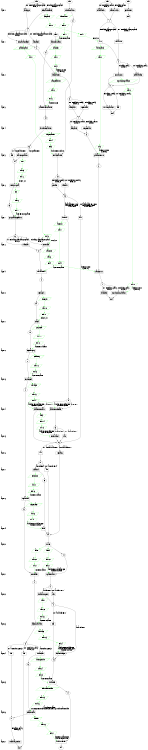 digraph state_graph {
	rankdir=TB;
	size="8,5;"
	
	/* Layers */
	layer_0 [shape=plaintext, label="layer 0"];
	layer_0_b [style=invis, shape=point];
	layer_0_a [style=invis, shape=point];
	layer_0_b -> layer_0 [style=invis];
	layer_0 -> layer_0_a [style=invis];
	layer_1 [shape=plaintext, label="layer 1"];
	layer_1_b [style=invis, shape=point];
	layer_1_a [style=invis, shape=point];
	layer_1_b -> layer_1 [style=invis];
	layer_1 -> layer_1_a [style=invis];
	layer_0_a -> layer_1_b [style=invis];
	layer_2 [shape=plaintext, label="layer 2"];
	layer_2_b [style=invis, shape=point];
	layer_2_a [style=invis, shape=point];
	layer_2_b -> layer_2 [style=invis];
	layer_2 -> layer_2_a [style=invis];
	layer_1_a -> layer_2_b [style=invis];
	layer_3 [shape=plaintext, label="layer 3"];
	layer_3_b [style=invis, shape=point];
	layer_3_a [style=invis, shape=point];
	layer_3_b -> layer_3 [style=invis];
	layer_3 -> layer_3_a [style=invis];
	layer_2_a -> layer_3_b [style=invis];
	layer_4 [shape=plaintext, label="layer 4"];
	layer_4_b [style=invis, shape=point];
	layer_4_a [style=invis, shape=point];
	layer_4_b -> layer_4 [style=invis];
	layer_4 -> layer_4_a [style=invis];
	layer_3_a -> layer_4_b [style=invis];
	layer_5 [shape=plaintext, label="layer 5"];
	layer_5_b [style=invis, shape=point];
	layer_5_a [style=invis, shape=point];
	layer_5_b -> layer_5 [style=invis];
	layer_5 -> layer_5_a [style=invis];
	layer_4_a -> layer_5_b [style=invis];
	layer_6 [shape=plaintext, label="layer 6"];
	layer_6_b [style=invis, shape=point];
	layer_6_a [style=invis, shape=point];
	layer_6_b -> layer_6 [style=invis];
	layer_6 -> layer_6_a [style=invis];
	layer_5_a -> layer_6_b [style=invis];
	layer_7 [shape=plaintext, label="layer 7"];
	layer_7_b [style=invis, shape=point];
	layer_7_a [style=invis, shape=point];
	layer_7_b -> layer_7 [style=invis];
	layer_7 -> layer_7_a [style=invis];
	layer_6_a -> layer_7_b [style=invis];
	layer_8 [shape=plaintext, label="layer 8"];
	layer_8_b [style=invis, shape=point];
	layer_8_a [style=invis, shape=point];
	layer_8_b -> layer_8 [style=invis];
	layer_8 -> layer_8_a [style=invis];
	layer_7_a -> layer_8_b [style=invis];
	layer_9 [shape=plaintext, label="layer 9"];
	layer_9_b [style=invis, shape=point];
	layer_9_a [style=invis, shape=point];
	layer_9_b -> layer_9 [style=invis];
	layer_9 -> layer_9_a [style=invis];
	layer_8_a -> layer_9_b [style=invis];
	layer_10 [shape=plaintext, label="layer 10"];
	layer_10_b [style=invis, shape=point];
	layer_10_a [style=invis, shape=point];
	layer_10_b -> layer_10 [style=invis];
	layer_10 -> layer_10_a [style=invis];
	layer_9_a -> layer_10_b [style=invis];
	layer_11 [shape=plaintext, label="layer 11"];
	layer_11_b [style=invis, shape=point];
	layer_11_a [style=invis, shape=point];
	layer_11_b -> layer_11 [style=invis];
	layer_11 -> layer_11_a [style=invis];
	layer_10_a -> layer_11_b [style=invis];
	layer_12 [shape=plaintext, label="layer 12"];
	layer_12_b [style=invis, shape=point];
	layer_12_a [style=invis, shape=point];
	layer_12_b -> layer_12 [style=invis];
	layer_12 -> layer_12_a [style=invis];
	layer_11_a -> layer_12_b [style=invis];
	layer_13 [shape=plaintext, label="layer 13"];
	layer_13_b [style=invis, shape=point];
	layer_13_a [style=invis, shape=point];
	layer_13_b -> layer_13 [style=invis];
	layer_13 -> layer_13_a [style=invis];
	layer_12_a -> layer_13_b [style=invis];
	layer_14 [shape=plaintext, label="layer 14"];
	layer_14_b [style=invis, shape=point];
	layer_14_a [style=invis, shape=point];
	layer_14_b -> layer_14 [style=invis];
	layer_14 -> layer_14_a [style=invis];
	layer_13_a -> layer_14_b [style=invis];
	layer_15 [shape=plaintext, label="layer 15"];
	layer_15_b [style=invis, shape=point];
	layer_15_a [style=invis, shape=point];
	layer_15_b -> layer_15 [style=invis];
	layer_15 -> layer_15_a [style=invis];
	layer_14_a -> layer_15_b [style=invis];
	layer_16 [shape=plaintext, label="layer 16"];
	layer_16_b [style=invis, shape=point];
	layer_16_a [style=invis, shape=point];
	layer_16_b -> layer_16 [style=invis];
	layer_16 -> layer_16_a [style=invis];
	layer_15_a -> layer_16_b [style=invis];
	layer_17 [shape=plaintext, label="layer 17"];
	layer_17_b [style=invis, shape=point];
	layer_17_a [style=invis, shape=point];
	layer_17_b -> layer_17 [style=invis];
	layer_17 -> layer_17_a [style=invis];
	layer_16_a -> layer_17_b [style=invis];
	layer_18 [shape=plaintext, label="layer 18"];
	layer_18_b [style=invis, shape=point];
	layer_18_a [style=invis, shape=point];
	layer_18_b -> layer_18 [style=invis];
	layer_18 -> layer_18_a [style=invis];
	layer_17_a -> layer_18_b [style=invis];
	layer_19 [shape=plaintext, label="layer 19"];
	layer_19_b [style=invis, shape=point];
	layer_19_a [style=invis, shape=point];
	layer_19_b -> layer_19 [style=invis];
	layer_19 -> layer_19_a [style=invis];
	layer_18_a -> layer_19_b [style=invis];
	layer_20 [shape=plaintext, label="layer 20"];
	layer_20_b [style=invis, shape=point];
	layer_20_a [style=invis, shape=point];
	layer_20_b -> layer_20 [style=invis];
	layer_20 -> layer_20_a [style=invis];
	layer_19_a -> layer_20_b [style=invis];
	layer_21 [shape=plaintext, label="layer 21"];
	layer_21_b [style=invis, shape=point];
	layer_21_a [style=invis, shape=point];
	layer_21_b -> layer_21 [style=invis];
	layer_21 -> layer_21_a [style=invis];
	layer_20_a -> layer_21_b [style=invis];
	layer_22 [shape=plaintext, label="layer 22"];
	layer_22_b [style=invis, shape=point];
	layer_22_a [style=invis, shape=point];
	layer_22_b -> layer_22 [style=invis];
	layer_22 -> layer_22_a [style=invis];
	layer_21_a -> layer_22_b [style=invis];
	layer_23 [shape=plaintext, label="layer 23"];
	layer_23_b [style=invis, shape=point];
	layer_23_a [style=invis, shape=point];
	layer_23_b -> layer_23 [style=invis];
	layer_23 -> layer_23_a [style=invis];
	layer_22_a -> layer_23_b [style=invis];
	layer_24 [shape=plaintext, label="layer 24"];
	layer_24_b [style=invis, shape=point];
	layer_24_a [style=invis, shape=point];
	layer_24_b -> layer_24 [style=invis];
	layer_24 -> layer_24_a [style=invis];
	layer_23_a -> layer_24_b [style=invis];
	layer_25 [shape=plaintext, label="layer 25"];
	layer_25_b [style=invis, shape=point];
	layer_25_a [style=invis, shape=point];
	layer_25_b -> layer_25 [style=invis];
	layer_25 -> layer_25_a [style=invis];
	layer_24_a -> layer_25_b [style=invis];
	layer_26 [shape=plaintext, label="layer 26"];
	layer_26_b [style=invis, shape=point];
	layer_26_a [style=invis, shape=point];
	layer_26_b -> layer_26 [style=invis];
	layer_26 -> layer_26_a [style=invis];
	layer_25_a -> layer_26_b [style=invis];
	layer_27 [shape=plaintext, label="layer 27"];
	layer_27_b [style=invis, shape=point];
	layer_27_a [style=invis, shape=point];
	layer_27_b -> layer_27 [style=invis];
	layer_27 -> layer_27_a [style=invis];
	layer_26_a -> layer_27_b [style=invis];
	
	/* States */
	indv_end [label = "end"]
	indv_14 [label = "14"]
	indv_13 [label = "13"]
	indv_12 [label = "12"]
	indv_11 [label = "11"]
	indv_10 [label = "10"]
	indv_08 [label = "08"]
	indv_07 [label = "07"]
	indv_09 [label = "09"]
	indv_05 [label = "05"]
	indv_06 [label = "06"]
	indv_04 [label = "04"]
	indv_03 [label = "03"]
	indv_02 [label = "02"]
	indv_01 [label = "01"]
	indv_start [label = "start"]
	clan_end [label = "end"]
	clan_17 [label = "17"]
	clan_16 [label = "16"]
	clan_15 [label = "15"]
	clan_14 [label = "14"]
	clan_13 [label = "13"]
	clan_12 [label = "12"]
	clan_11 [label = "11"]
	clan_10 [label = "10"]
	clan_09 [label = "09"]
	clan_08 [label = "08"]
	clan_07 [label = "07"]
	clan_06 [label = "06"]
	clan_05 [label = "05"]
	clan_04 [label = "04"]
	clan_03 [label = "03"]
	clan_02 [label = "02"]
	clan_01 [label = "01"]
	clan_start [label = "start"]
	patch_end [label = "end"]
	patch_7 [label = "7"]
	patch_6 [label = "6"]
	patch_5 [label = "5"]
	patch_4 [label = "4"]
	patch_3 [label = "3"]
	patch_2 [label = "2"]
	patch_1 [label = "1"]
	patch_start [label = "start"]
	manada_guanacos_end [label = "end"]
	manada_guanacos_3 [label = "3"]
	manada_guanacos_2 [label = "2"]
	manada_guanacos_1 [label = "1"]
	manada_guanacos_start [label = "start"]
	hunting_end [label = "end"]
	hunting_start [label = "start"]
	
	/* Functions */
	indv_indvInformation_start_01 [label = "indvInformation", shape = rect]
	indv_extractcalories_01_02 [label = "extractcalories", shape = rect]
	indv_getolder_02_03 [label = "getolder", shape = rect]
	indv_idle_indv_02_03 [label = "idle_indv", shape = rect]
	indv_freeIndv_03_04 [label = "freeIndv", shape = rect]
	indv_idle_03_06 [label = "idle", shape = rect]
	indv_casamiento_female_04_05 [label = "casamiento_female", shape = rect]
	indv_casamiento_male_04_06 [label = "casamiento_male", shape = rect]
	indv_info_husband_05_06 [label = "info_husband", shape = rect]
	indv_idle_05_06 [label = "idle", shape = rect]
	indv_pregnancy_06_09 [label = "pregnancy", shape = rect]
	indv_idle_06_07 [label = "idle", shape = rect]
	indv_child_inf_07_08 [label = "child_inf", shape = rect]
	indv_idle_07_09 [label = "idle", shape = rect]
	indv_birth_08_09 [label = "birth", shape = rect]
	indv_survive_09_10 [label = "survive", shape = rect]
	indv_update_status_10_11 [label = "update_status", shape = rect]
	indv_husband_request_11_12 [label = "husband_request", shape = rect]
	indv_idle_11_12 [label = "idle", shape = rect]
	indv_local_marriage_12_13 [label = "local_marriage", shape = rect]
	indv_idle_12_13 [label = "idle", shape = rect]
	indv_dividir_info_13_14 [label = "dividir_info", shape = rect]
	indv_dividir_transfer_14_end [label = "dividir_transfer", shape = rect]
	clan_clan_Information_start_01 [label = "clan_Information", shape = rect]
	clan_clan_extract_calories_01_02 [label = "clan_extract_calories", shape = rect]
	clan_distribute_calories_02_03 [label = "distribute_calories", shape = rect]
	clan_start_cooperation_03_04 [label = "start_cooperation", shape = rect]
	clan_idle_03_04 [label = "idle", shape = rect]
	clan_send_proposal_04_05 [label = "send_proposal", shape = rect]
	clan_proposal_acceptation_05_06 [label = "proposal_acceptation", shape = rect]
	clan_move_clan_06_07 [label = "move_clan", shape = rect]
	clan_idle_clan_06_07 [label = "idle_clan", shape = rect]
	clan_marriable_indv_07_08 [label = "marriable_indv", shape = rect]
	clan_send_girls_08_09 [label = "send_girls", shape = rect]
	clan_match_09_10 [label = "match", shape = rect]
	clan_aceptar_prop_10_11 [label = "aceptar_prop", shape = rect]
	clan_recive_conf_11_12 [label = "recive_conf", shape = rect]
	clan_repartir_id_12_13 [label = "repartir_id", shape = rect]
	clan_new_leader_13_14 [label = "new_leader", shape = rect]
	clan_again_marriable_14_15 [label = "again_marriable", shape = rect]
	clan_dividir_clan_15_16 [label = "dividir_clan", shape = rect]
	clan_idle_15_17 [label = "idle", shape = rect]
	clan_creacion_clan_16_17 [label = "creacion_clan", shape = rect]
	clan_vocabulary_review_17_end [label = "vocabulary_review", shape = rect]
	clan_idle_15_end [label = "idle", shape = rect]
	patch_patchtype_start_1 [label = "patchtype", shape = rect]
	patch_infoClansInPatch_start_1 [label = "infoClansInPatch", shape = rect]
	patch_idle_patch_1_2 [label = "idle_patch", shape = rect]
	patch_infoGuanacosPatch_1_2 [label = "infoGuanacosPatch", shape = rect]
	patch_patchcalories_2_3 [label = "patchcalories", shape = rect]
	patch_regenerate_3_4 [label = "regenerate", shape = rect]
	patch_idle_patch_3_4 [label = "idle_patch", shape = rect]
	patch_snregenerate_4_5 [label = "snregenerate", shape = rect]
	patch_idle_patch_4_5 [label = "idle_patch", shape = rect]
	patch_guanacos_move_5_6 [label = "guanacos_move", shape = rect]
	patch_clans_move_6_7 [label = "clans_move", shape = rect]
	patch_reproduccion_guanacos_7_end [label = "reproduccion_guanacos", shape = rect]
	patch_idle_patch_7_end [label = "idle_patch", shape = rect]
	manada_guanacos_manadaInfo_start_1 [label = "manadaInfo", shape = rect]
	manada_guanacos_seasonSwitch_start_1 [label = "seasonSwitch", shape = rect]
	manada_guanacos_manada_idle_1_2 [label = "manada_idle", shape = rect]
	manada_guanacos_move_1_2 [label = "move", shape = rect]
	manada_guanacos_reproduccion_2_3 [label = "reproduccion", shape = rect]
	manada_guanacos_manada_idle2_2_3 [label = "manada_idle2", shape = rect]
	manada_guanacos_surviveGuanacos_3_end [label = "surviveGuanacos", shape = rect]
	manada_guanacos_idle_3_end [label = "idle", shape = rect]
	hunting_get_hunters_start_end [label = "get_hunters", shape = rect]
	
	/* Message types */
	information_message [ label = "information" color="#00ff00" shape = parallelogram];
	information_message -> information_message_start_0 [ color="#00ff00" ];
	information_message_start_0 [ label = "start 0" color="#00ff00" shape = parallelogram];
	information_message_start_0 -> information_message_end_0 [ color="#00ff00" ];
	information_message_end_0 [ label = "end 1" color="#00ff00" shape = parallelogram];
	information_message_end_0 -> clan_clan_Information_start_01 [ color="#00ff00" label = "a.cID EQ m.clanID" ];
	indgetcalories_message [ label = "indgetcalories" color="#00ff00" shape = parallelogram];
	indgetcalories_message -> indgetcalories_message_start_0 [ color="#00ff00" ];
	indgetcalories_message_start_0 [ label = "start 4" color="#00ff00" shape = parallelogram];
	indgetcalories_message_start_0 -> indgetcalories_message_end_0 [ color="#00ff00" ];
	indgetcalories_message_end_0 [ label = "end 5" color="#00ff00" shape = parallelogram];
	indgetcalories_message_end_0 -> indv_extractcalories_01_02 [ color="#00ff00" label = "a.indvID EQ m.indvID" ];
	leader_message [ label = "leader" color="#00ff00" shape = parallelogram];
	leader_message -> leader_message_start_0 [ color="#00ff00" ];
	leader_message_start_0 [ label = "start 20" color="#00ff00" shape = parallelogram];
	leader_message_start_0 -> leader_message_end_0 [ color="#00ff00" ];
	leader_message_end_0 [ label = "end 21" color="#00ff00" shape = parallelogram];
	leader_message_end_0 -> clan_new_leader_13_14 [ color="#00ff00" label = "a.cID EQ m.clanID" ];
	ancestor_message [ label = "ancestor" color="#00ff00" shape = parallelogram];
	ancestor_message -> ancestor_message_start_0 [ color="#00ff00" ];
	ancestor_message_start_0 [ label = "start 7" color="#00ff00" shape = parallelogram];
	ancestor_message_start_0 -> ancestor_message_end_0 [ color="#00ff00" ];
	ancestor_message_end_0 [ label = "end 9" color="#00ff00" shape = parallelogram];
	ancestor_message_end_0 -> clan_marriable_indv_07_08 [ color="#00ff00" label = "a.cID EQ m.clanID" ];
	peticionID_message [ label = "peticionID" color="#00ff00" shape = parallelogram];
	peticionID_message -> peticionID_message_start_0 [ color="#00ff00" ];
	peticionID_message_start_0 [ label = "start 17" color="#00ff00" shape = parallelogram];
	peticionID_message_start_0 -> peticionID_message_end_0 [ color="#00ff00" ];
	peticionID_message_end_0 [ label = "end 18" color="#00ff00" shape = parallelogram];
	peticionID_message_end_0 -> clan_repartir_id_12_13 [ color="#00ff00" label = "a.cID EQ m.clanID" ];
	family_message [ label = "family" color="#00ff00" shape = parallelogram];
	family_message -> family_message_start_0 [ color="#00ff00" ];
	family_message_start_0 [ label = "start 14" color="#00ff00" shape = parallelogram];
	family_message_start_0 -> family_message_end_0 [ color="#00ff00" ];
	family_message_end_0 [ label = "end 15" color="#00ff00" shape = parallelogram];
	family_message_end_0 -> indv_info_husband_05_06 [ color="#00ff00" label = "a.indvID EQ m.wife AND\na.cID EQ m.clanID" ];
	death_message [ label = "death" color="#00ff00" shape = parallelogram];
	death_message -> death_message_start_0 [ color="#00ff00" ];
	death_message_start_0 [ label = "start 20" color="#00ff00" shape = parallelogram];
	death_message_start_0 -> death_message_end_0 [ color="#00ff00" ];
	death_message_end_0 [ label = "end 21" color="#00ff00" shape = parallelogram];
	death_message_end_0 -> indv_update_status_10_11 [ color="#00ff00" label = "a.indvID EQ m.parejaID AND\na.cID EQ m.clanID" ];
	widow_message [ label = "widow" color="#00ff00" shape = parallelogram];
	widow_message -> widow_message_start_0 [ color="#00ff00" ];
	widow_message_start_0 [ label = "start 22" color="#00ff00" shape = parallelogram];
	widow_message_start_0 -> widow_message_end_0 [ color="#00ff00" ];
	widow_message_end_0 [ label = "end 23" color="#00ff00" shape = parallelogram];
	widow_message_end_0 -> clan_again_marriable_14_15 [ color="#00ff00" label = "a.cID EQ m.clanID" ];
	informationDivide_message [ label = "informationDivide" color="#00ff00" shape = parallelogram];
	informationDivide_message -> informationDivide_message_start_0 [ color="#00ff00" ];
	informationDivide_message_start_0 [ label = "start 25" color="#00ff00" shape = parallelogram];
	informationDivide_message_start_0 -> informationDivide_message_end_0 [ color="#00ff00" ];
	informationDivide_message_end_0 [ label = "end 26" color="#00ff00" shape = parallelogram];
	informationDivide_message_end_0 -> clan_creacion_clan_16_17 [ color="#00ff00" label = "a.cID EQ m.clanID\nsort: FLAME_sort_clan_creacion_clan_16_17_informationDivide" ];
	clan_info_message [ label = "clan_info" color="#00ff00" shape = parallelogram];
	clan_info_message -> clan_info_message_start_0 [ color="#00ff00" ];
	clan_info_message_start_0 [ label = "start 1" color="#00ff00" shape = parallelogram];
	clan_info_message_start_0 -> clan_info_message_end_0 [ color="#00ff00" ];
	clan_info_message_end_0 [ label = "end 2" color="#00ff00" shape = parallelogram];
	clan_info_message_end_0 -> patch_patchcalories_2_3 [ color="#00ff00" label = "a.x EQ m.px AND\na.y EQ m.py" ];
	clangetcalories_message [ label = "clangetcalories" color="#00ff00" shape = parallelogram];
	clangetcalories_message -> clangetcalories_message_start_0 [ color="#00ff00" ];
	clangetcalories_message_start_0 [ label = "start 2" color="#00ff00" shape = parallelogram];
	clangetcalories_message_start_0 -> clangetcalories_message_end_0 [ color="#00ff00" ];
	clangetcalories_message_end_0 [ label = "end 3" color="#00ff00" shape = parallelogram];
	clangetcalories_message_end_0 -> clan_clan_extract_calories_01_02 [ color="#00ff00" label = "a.cID EQ m.cID" ];
	freeGirls_message [ label = "freeGirls" color="#00ff00" shape = parallelogram];
	freeGirls_message -> freeGirls_message_start_0 [ color="#00ff00" ];
	freeGirls_message_start_0 [ label = "start 10" color="#00ff00" shape = parallelogram];
	freeGirls_message_start_0 -> freeGirls_message_end_0 [ color="#00ff00" ];
	freeGirls_message_end_0 [ label = "end 11" color="#00ff00" shape = parallelogram];
	freeGirls_message_end_0 -> clan_match_09_10 [ color="#00ff00" label = "Box2d: 2.0" ];
	propuesta_message [ label = "propuesta" color="#00ff00" shape = parallelogram];
	propuesta_message -> propuesta_message_start_0 [ color="#00ff00" ];
	propuesta_message_start_0 [ label = "start 11" color="#00ff00" shape = parallelogram];
	propuesta_message_start_0 -> propuesta_message_end_0 [ color="#00ff00" ];
	propuesta_message_end_0 [ label = "end 12" color="#00ff00" shape = parallelogram];
	propuesta_message_end_0 -> clan_aceptar_prop_10_11 [ color="#00ff00" label = "a.cID EQ m.dclanID" ];
	confirProp_message [ label = "confirProp" color="#00ff00" shape = parallelogram];
	confirProp_message -> confirProp_message_start_0 [ color="#00ff00" ];
	confirProp_message_start_0 [ label = "start 12" color="#00ff00" shape = parallelogram];
	confirProp_message_start_0 -> confirProp_message_end_0 [ color="#00ff00" ];
	confirProp_message_end_0 [ label = "end 13" color="#00ff00" shape = parallelogram];
	confirProp_message_end_0 -> clan_recive_conf_11_12 [ color="#00ff00" label = "a.cID EQ m.clanID" ];
	marriage_message [ label = "marriage" color="#00ff00" shape = parallelogram];
	marriage_message -> marriage_message_start_0 [ color="#00ff00" ];
	marriage_message_start_0 [ label = "start 13" color="#00ff00" shape = parallelogram];
	marriage_message_start_0 -> marriage_message_end_0 [ color="#00ff00" ];
	marriage_message_end_0 [ label = "end 14" color="#00ff00" shape = parallelogram];
	marriage_message_end_0 -> indv_casamiento_female_04_05 [ color="#00ff00" label = "a.indvID EQ m.girlID AND\na.cID EQ m.oclanID" ];
	marriage_message_end_0 -> indv_casamiento_male_04_06 [ color="#00ff00" label = "a.indvID EQ m.manID AND\na.cID EQ m.clanID" ];
	respuestaID_message [ label = "respuestaID" color="#00ff00" shape = parallelogram];
	respuestaID_message -> respuestaID_message_start_0 [ color="#00ff00" ];
	respuestaID_message_start_0 [ label = "start 18" color="#00ff00" shape = parallelogram];
	respuestaID_message_start_0 -> respuestaID_message_end_0 [ color="#00ff00" ];
	respuestaID_message_end_0 [ label = "end 19" color="#00ff00" shape = parallelogram];
	respuestaID_message_end_0 -> indv_birth_08_09 [ color="#00ff00" label = "a.indvID EQ m.indvID AND\na.cID EQ m.clanID" ];
	lmarriage_message [ label = "lmarriage" color="#00ff00" shape = parallelogram];
	lmarriage_message -> lmarriage_message_start_0 [ color="#00ff00" ];
	lmarriage_message_start_0 [ label = "start 23" color="#00ff00" shape = parallelogram];
	lmarriage_message_start_0 -> lmarriage_message_end_0 [ color="#00ff00" ];
	lmarriage_message_end_0 [ label = "end 24" color="#00ff00" shape = parallelogram];
	lmarriage_message_end_0 -> indv_local_marriage_12_13 [ color="#00ff00" label = "a.indvID EQ m.girlID OR\na.indvID EQ m.manID AND\na.cID EQ m.clanID" ];
	warningDivide_message [ label = "warningDivide" color="#00ff00" shape = parallelogram];
	warningDivide_message -> warningDivide_message_start_0 [ color="#00ff00" ];
	warningDivide_message_start_0 [ label = "start 24" color="#00ff00" shape = parallelogram];
	warningDivide_message_start_0 -> warningDivide_message_end_0 [ color="#00ff00" ];
	warningDivide_message_end_0 [ label = "end 25" color="#00ff00" shape = parallelogram];
	warningDivide_message_end_0 -> indv_dividir_info_13_14 [ color="#00ff00" label = "a.cID EQ m.clanID" ];
	transfer_message [ label = "transfer" color="#00ff00" shape = parallelogram];
	transfer_message -> transfer_message_start_0 [ color="#00ff00" ];
	transfer_message_start_0 [ label = "start 26" color="#00ff00" shape = parallelogram];
	transfer_message_start_0 -> transfer_message_end_0 [ color="#00ff00" ];
	transfer_message_end_0 [ label = "end 27" color="#00ff00" shape = parallelogram];
	transfer_message_end_0 -> indv_dividir_transfer_14_end [ color="#00ff00" label = "a.cID EQ m.clanID AND\na.indvID EQ m.indvID" ];
	clanmove_message [ label = "clanmove" color="#00ff00" shape = parallelogram];
	clanmove_message -> clanmove_message_start_0 [ color="#00ff00" ];
	clanmove_message_start_0 [ label = "start 8" color="#00ff00" shape = parallelogram];
	clanmove_message_start_0 -> clanmove_message_end_0 [ color="#00ff00" ];
	clanmove_message_end_0 [ label = "end 9" color="#00ff00" shape = parallelogram];
	clanmove_message_end_0 -> patch_clans_move_6_7 [ color="#00ff00" label = "a.x EQ m.x AND\na.y EQ m.y" ];
	xxx_message [ label = "xxx" color="#00ff00" shape = parallelogram];
	xxx_message -> xxx_message_start_0 [ color="#00ff00" ];
	xxx_message_start_0 [ label = "start 5" color="#00ff00" shape = parallelogram];
	xxx_message_start_0 -> xxx_message_end_0 [ color="#00ff00" ];
	xxx_message_end_0 [ label = "end 6" color="#00ff00" shape = parallelogram];
	xxx_message_end_0 -> clan_send_proposal_04_05 [ color="#00ff00" label = "Box2d: 2.0" ];
	yyy_message [ label = "yyy" color="#00ff00" shape = parallelogram];
	yyy_message -> yyy_message_start_0 [ color="#00ff00" ];
	yyy_message_start_0 [ label = "start 6" color="#00ff00" shape = parallelogram];
	yyy_message_start_0 -> yyy_message_end_0 [ color="#00ff00" ];
	yyy_message_end_0 [ label = "end 7" color="#00ff00" shape = parallelogram];
	yyy_message_end_0 -> clan_proposal_acceptation_05_06 [ color="#00ff00" label = "a.cID EQ m.coopClanID" ];
	clanspatch_message [ label = "clanspatch" color="#00ff00" shape = parallelogram];
	clanspatch_message -> clanspatch_message_start_0 [ color="#00ff00" ];
	clanspatch_message_start_0 [ label = "start 0" color="#00ff00" shape = parallelogram];
	clanspatch_message_start_0 -> clanspatch_message_end_0 [ color="#00ff00" ];
	clanspatch_message_end_0 [ label = "end 1" color="#00ff00" shape = parallelogram];
	clanspatch_message_end_0 -> manada_guanacos_move_1_2 [ color="#00ff00" label = "Box2d: 2.0" ];
	guanacospatch_message [ label = "guanacospatch" color="#00ff00" shape = parallelogram];
	guanacospatch_message -> guanacospatch_message_start_0 [ color="#00ff00" ];
	guanacospatch_message_start_0 [ label = "start 1" color="#00ff00" shape = parallelogram];
	guanacospatch_message_start_0 -> guanacospatch_message_end_0 [ color="#00ff00" ];
	guanacospatch_message_end_0 [ label = "end 8" color="#00ff00" shape = parallelogram];
	guanacospatch_message_end_0 -> clan_move_clan_06_07 [ color="#00ff00" label = "Box2d: 2.0" ];
	adultospatch_message [ label = "adultospatch" color="#00ff00" shape = parallelogram];
	adultospatch_message -> adultospatch_message_start_0 [ color="#00ff00" ];
	adultospatch_message_start_0 [ label = "start 1" color="#00ff00" shape = parallelogram];
	adultospatch_message_start_0 -> adultospatch_message_end_0 [ color="#00ff00" ];
	adultospatch_message_end_0 [ label = "end 5" color="#00ff00" shape = parallelogram];
	adultospatch_message_end_0 -> patch_guanacos_move_5_6 [ color="#00ff00" label = "a.x EQ m.x AND\na.y EQ m.y" ];
	reproduccionguanacos_message [ label = "reproduccionguanacos" color="#00ff00" shape = parallelogram];
	reproduccionguanacos_message -> reproduccionguanacos_message_start_0 [ color="#00ff00" ];
	reproduccionguanacos_message_start_0 [ label = "start 2" color="#00ff00" shape = parallelogram];
	reproduccionguanacos_message_start_0 -> reproduccionguanacos_message_end_0 [ color="#00ff00" ];
	reproduccionguanacos_message_end_0 [ label = "end 10" color="#00ff00" shape = parallelogram];
	reproduccionguanacos_message_end_0 -> patch_reproduccion_guanacos_7_end [ color="#00ff00" label = "a.x EQ m.x AND\na.y EQ m.y" ];
	
	/* Transitions */
	indv_start -> indv_indvInformation_start_01;
	indv_indvInformation_start_01 -> indv_01;
	indv_01 -> indv_extractcalories_01_02;
	indv_extractcalories_01_02 -> indv_02;
	indv_02 -> indv_getolder_02_03 [ label = "Periodicity: monthly\nPhase: 29"];
	indv_getolder_02_03 -> indv_03;
	indv_02 -> indv_idle_indv_02_03 [ label = "not ( Periodicity: monthly\nPhase: 29 )"];
	indv_idle_indv_02_03 -> indv_03;
	indv_03 -> indv_freeIndv_03_04 [ label = "a.marriable EQ 1 AND\na.married EQ 0 AND\na.widow EQ 0"];
	indv_freeIndv_03_04 -> indv_04;
	indv_03 -> indv_idle_03_06 [ label = "not ( a.marriable EQ 1 AND\na.married EQ 0 AND\na.widow EQ 0 )"];
	indv_idle_03_06 -> indv_06;
	indv_04 -> indv_casamiento_female_04_05 [ label = "a.sex EQ 1"];
	indv_casamiento_female_04_05 -> indv_05;
	indv_04 -> indv_casamiento_male_04_06 [ label = "a.sex EQ 0"];
	indv_casamiento_male_04_06 -> indv_06;
	indv_05 -> indv_info_husband_05_06 [ label = "a.married EQ 1"];
	indv_info_husband_05_06 -> indv_06;
	indv_05 -> indv_idle_05_06 [ label = "not ( a.married EQ 1 )"];
	indv_idle_05_06 -> indv_06;
	indv_06 -> indv_pregnancy_06_09 [ label = "a.embarazable EQ 1"];
	indv_pregnancy_06_09 -> indv_09;
	indv_06 -> indv_idle_06_07 [ label = "not ( a.embarazable EQ 1 )"];
	indv_idle_06_07 -> indv_07;
	indv_07 -> indv_child_inf_07_08 [ label = "a.month EQ 9"];
	indv_child_inf_07_08 -> indv_08;
	indv_07 -> indv_idle_07_09 [ label = "not ( a.month EQ 9 )"];
	indv_idle_07_09 -> indv_09;
	indv_08 -> indv_birth_08_09;
	indv_birth_08_09 -> indv_09;
	indv_09 -> indv_survive_09_10;
	indv_survive_09_10 -> indv_10;
	indv_10 -> indv_update_status_10_11;
	indv_update_status_10_11 -> indv_11;
	indv_11 -> indv_husband_request_11_12 [ label = "a.widow EQ 1"];
	indv_husband_request_11_12 -> indv_12;
	indv_11 -> indv_idle_11_12 [ label = "not ( a.widow EQ 1 )"];
	indv_idle_11_12 -> indv_12;
	indv_12 -> indv_local_marriage_12_13 [ label = "a.married EQ 0"];
	indv_local_marriage_12_13 -> indv_13;
	indv_12 -> indv_idle_12_13 [ label = "not ( a.married EQ 0 )"];
	indv_idle_12_13 -> indv_13;
	indv_13 -> indv_dividir_info_13_14;
	indv_dividir_info_13_14 -> indv_14;
	indv_14 -> indv_dividir_transfer_14_end;
	indv_dividir_transfer_14_end -> indv_end;
	clan_start -> clan_clan_Information_start_01;
	clan_clan_Information_start_01 -> clan_01;
	clan_01 -> clan_clan_extract_calories_01_02;
	clan_clan_extract_calories_01_02 -> clan_02;
	clan_02 -> clan_distribute_calories_02_03;
	clan_distribute_calories_02_03 -> clan_03;
	clan_03 -> clan_start_cooperation_03_04 [ label = "a.cooperation EQ 1"];
	clan_start_cooperation_03_04 -> clan_04;
	clan_03 -> clan_idle_03_04 [ label = "not ( a.cooperation EQ 1 )"];
	clan_idle_03_04 -> clan_04;
	clan_04 -> clan_send_proposal_04_05;
	clan_send_proposal_04_05 -> clan_05;
	clan_05 -> clan_proposal_acceptation_05_06;
	clan_proposal_acceptation_05_06 -> clan_06;
	clan_06 -> clan_move_clan_06_07 [ label = "Periodicity: clan_dias_por_patch\nPhase: 0"];
	clan_move_clan_06_07 -> clan_07;
	clan_06 -> clan_idle_clan_06_07 [ label = "not ( Periodicity: clan_dias_por_patch\nPhase: 0 )"];
	clan_idle_clan_06_07 -> clan_07;
	clan_07 -> clan_marriable_indv_07_08;
	clan_marriable_indv_07_08 -> clan_08;
	clan_08 -> clan_send_girls_08_09;
	clan_send_girls_08_09 -> clan_09;
	clan_09 -> clan_match_09_10;
	clan_match_09_10 -> clan_10;
	clan_10 -> clan_aceptar_prop_10_11;
	clan_aceptar_prop_10_11 -> clan_11;
	clan_11 -> clan_recive_conf_11_12;
	clan_recive_conf_11_12 -> clan_12;
	clan_12 -> clan_repartir_id_12_13;
	clan_repartir_id_12_13 -> clan_13;
	clan_13 -> clan_new_leader_13_14;
	clan_new_leader_13_14 -> clan_14;
	clan_14 -> clan_again_marriable_14_15;
	clan_again_marriable_14_15 -> clan_15;
	clan_15 -> clan_dividir_clan_15_16 [ label = "a.members GEQ 30"];
	clan_dividir_clan_15_16 -> clan_16;
	clan_15 -> clan_idle_15_17 [ label = "not ( a.members GEQ 30 )"];
	clan_idle_15_17 -> clan_17;
	clan_16 -> clan_creacion_clan_16_17;
	clan_creacion_clan_16_17 -> clan_17;
	clan_17 -> clan_vocabulary_review_17_end [ label = "Periodicity: yearly\nPhase: 348"];
	clan_vocabulary_review_17_end -> clan_end;
	clan_15 -> clan_idle_15_end [ label = "not ( Periodicity: yearly\nPhase: 348 )"];
	clan_idle_15_end -> clan_end;
	patch_start -> patch_patchtype_start_1 [ label = "not ( Periodicity: dias_por_patch\nPhase: 0 )"];
	patch_patchtype_start_1 -> patch_1;
	patch_start -> patch_infoClansInPatch_start_1 [ label = "Periodicity: dias_por_patch\nPhase: 0"];
	patch_infoClansInPatch_start_1 -> patch_1;
	patch_1 -> patch_idle_patch_1_2 [ label = "not ( Periodicity: clan_dias_por_patch\nPhase: 0 )"];
	patch_idle_patch_1_2 -> patch_2;
	patch_1 -> patch_infoGuanacosPatch_1_2 [ label = "Periodicity: clan_dias_por_patch\nPhase: 0"];
	patch_infoGuanacosPatch_1_2 -> patch_2;
	patch_2 -> patch_patchcalories_2_3;
	patch_patchcalories_2_3 -> patch_3;
	patch_3 -> patch_regenerate_3_4 [ label = "Periodicity: weekly\nPhase: 6"];
	patch_regenerate_3_4 -> patch_4;
	patch_3 -> patch_idle_patch_3_4 [ label = "not ( Periodicity: weekly\nPhase: 6 )"];
	patch_idle_patch_3_4 -> patch_4;
	patch_4 -> patch_snregenerate_4_5 [ label = "Periodicity: season\nPhase: 0"];
	patch_snregenerate_4_5 -> patch_5;
	patch_4 -> patch_idle_patch_4_5 [ label = "not ( Periodicity: season\nPhase: 0 )"];
	patch_idle_patch_4_5 -> patch_5;
	patch_5 -> patch_guanacos_move_5_6;
	patch_guanacos_move_5_6 -> patch_6;
	patch_6 -> patch_clans_move_6_7;
	patch_clans_move_6_7 -> patch_7;
	patch_7 -> patch_reproduccion_guanacos_7_end [ label = "Periodicity: yearly\nPhase: 0"];
	patch_reproduccion_guanacos_7_end -> patch_end;
	patch_7 -> patch_idle_patch_7_end [ label = "not ( Periodicity: yearly\nPhase: 0 )"];
	patch_idle_patch_7_end -> patch_end;
	manada_guanacos_start -> manada_guanacos_manadaInfo_start_1 [ label = "not ( Periodicity: season\nPhase: 0 )"];
	manada_guanacos_manadaInfo_start_1 -> manada_guanacos_1;
	manada_guanacos_start -> manada_guanacos_seasonSwitch_start_1 [ label = "Periodicity: season\nPhase: 0"];
	manada_guanacos_seasonSwitch_start_1 -> manada_guanacos_1;
	manada_guanacos_1 -> manada_guanacos_manada_idle_1_2 [ label = "not ( Periodicity: dias_por_patch\nPhase: 0 )"];
	manada_guanacos_manada_idle_1_2 -> manada_guanacos_2;
	manada_guanacos_1 -> manada_guanacos_move_1_2 [ label = "Periodicity: dias_por_patch\nPhase: 0"];
	manada_guanacos_move_1_2 -> manada_guanacos_2;
	manada_guanacos_2 -> manada_guanacos_reproduccion_2_3 [ label = "Periodicity: yearly\nPhase: 0"];
	manada_guanacos_reproduccion_2_3 -> manada_guanacos_3;
	manada_guanacos_2 -> manada_guanacos_manada_idle2_2_3 [ label = "not ( Periodicity: yearly\nPhase: 0 )"];
	manada_guanacos_manada_idle2_2_3 -> manada_guanacos_3;
	manada_guanacos_3 -> manada_guanacos_surviveGuanacos_3_end [ label = "Periodicity: weekly\nPhase: 0"];
	manada_guanacos_surviveGuanacos_3_end -> manada_guanacos_end;
	manada_guanacos_3 -> manada_guanacos_idle_3_end [ label = "not ( Periodicity: weekly\nPhase: 0 )"];
	manada_guanacos_idle_3_end -> manada_guanacos_end;
	hunting_start -> hunting_get_hunters_start_end;
	hunting_get_hunters_start_end -> hunting_end;
	
	/* Communications */
	indv_indvInformation_start_01 -> information_message [ color="#00ff00" ];
	indv_freeIndv_03_04 -> ancestor_message [ color="#00ff00" ];
	indv_casamiento_male_04_06 -> family_message [ color="#00ff00" ];
	indv_child_inf_07_08 -> peticionID_message [ color="#00ff00" ];
	indv_survive_09_10 -> leader_message [ color="#00ff00" ];
	indv_survive_09_10 -> death_message [ color="#00ff00" ];
	indv_husband_request_11_12 -> widow_message [ color="#00ff00" ];
	indv_dividir_info_13_14 -> informationDivide_message [ color="#00ff00" ];
	clan_clan_Information_start_01 -> clan_info_message [ color="#00ff00" ];
	clan_distribute_calories_02_03 -> indgetcalories_message [ color="#00ff00" ];
	clan_start_cooperation_03_04 -> xxx_message [ color="#00ff00" ];
	clan_send_proposal_04_05 -> yyy_message [ color="#00ff00" ];
	clan_move_clan_06_07 -> clanmove_message [ color="#00ff00" ];
	clan_send_girls_08_09 -> freeGirls_message [ color="#00ff00" ];
	clan_match_09_10 -> propuesta_message [ color="#00ff00" ];
	clan_aceptar_prop_10_11 -> confirProp_message [ color="#00ff00" ];
	clan_recive_conf_11_12 -> marriage_message [ color="#00ff00" ];
	clan_repartir_id_12_13 -> respuestaID_message [ color="#00ff00" ];
	clan_again_marriable_14_15 -> lmarriage_message [ color="#00ff00" ];
	clan_dividir_clan_15_16 -> warningDivide_message [ color="#00ff00" ];
	clan_creacion_clan_16_17 -> transfer_message [ color="#00ff00" ];
	patch_infoClansInPatch_start_1 -> clanspatch_message [ color="#00ff00" ];
	patch_infoGuanacosPatch_1_2 -> guanacospatch_message [ color="#00ff00" ];
	patch_patchcalories_2_3 -> clangetcalories_message [ color="#00ff00" ];
	manada_guanacos_move_1_2 -> adultospatch_message [ color="#00ff00" ];
	manada_guanacos_reproduccion_2_3 -> reproduccionguanacos_message [ color="#00ff00" ];
	{ rank=same; layer_0;  indv_indvInformation_start_01;  patch_patchtype_start_1;  patch_infoClansInPatch_start_1;  manada_guanacos_manadaInfo_start_1;  manada_guanacos_seasonSwitch_start_1;  hunting_get_hunters_start_end; }
	{ rank=same; layer_0_b; }
	{ rank=same; layer_0_a; information_message_start_0; clanspatch_message_start_0; }
	{ rank=same; layer_1;  clan_clan_Information_start_01;  patch_idle_patch_1_2;  patch_infoGuanacosPatch_1_2;  manada_guanacos_manada_idle_1_2;  manada_guanacos_move_1_2; }
	{ rank=same; layer_1_b; information_message_end_0; clanspatch_message_end_0; }
	{ rank=same; layer_1_a; clan_info_message_start_0; guanacospatch_message_start_0; adultospatch_message_start_0; }
	{ rank=same; layer_2;  patch_patchcalories_2_3;  manada_guanacos_reproduccion_2_3;  manada_guanacos_manada_idle2_2_3; }
	{ rank=same; layer_2_b; clan_info_message_end_0; }
	{ rank=same; layer_2_a; clangetcalories_message_start_0; reproduccionguanacos_message_start_0; }
	{ rank=same; layer_3;  clan_clan_extract_calories_01_02;  patch_regenerate_3_4;  patch_idle_patch_3_4;  manada_guanacos_surviveGuanacos_3_end;  manada_guanacos_idle_3_end; }
	{ rank=same; layer_3_b; clangetcalories_message_end_0; }
	{ rank=same; layer_3_a; }
	{ rank=same; layer_4;  clan_distribute_calories_02_03;  patch_snregenerate_4_5;  patch_idle_patch_4_5; }
	{ rank=same; layer_4_b; }
	{ rank=same; layer_4_a; indgetcalories_message_start_0; }
	{ rank=same; layer_5;  indv_extractcalories_01_02;  clan_start_cooperation_03_04;  clan_idle_03_04;  patch_guanacos_move_5_6; }
	{ rank=same; layer_5_b; indgetcalories_message_end_0; adultospatch_message_end_0; }
	{ rank=same; layer_5_a; xxx_message_start_0; }
	{ rank=same; layer_6;  indv_getolder_02_03;  indv_idle_indv_02_03;  clan_send_proposal_04_05; }
	{ rank=same; layer_6_b; xxx_message_end_0; }
	{ rank=same; layer_6_a; yyy_message_start_0; }
	{ rank=same; layer_7;  indv_freeIndv_03_04;  indv_idle_03_06;  clan_proposal_acceptation_05_06; }
	{ rank=same; layer_7_b; yyy_message_end_0; }
	{ rank=same; layer_7_a; ancestor_message_start_0; }
	{ rank=same; layer_8;  clan_move_clan_06_07;  clan_idle_clan_06_07; }
	{ rank=same; layer_8_b; guanacospatch_message_end_0; }
	{ rank=same; layer_8_a; clanmove_message_start_0; }
	{ rank=same; layer_9;  clan_marriable_indv_07_08;  patch_clans_move_6_7; }
	{ rank=same; layer_9_b; ancestor_message_end_0; clanmove_message_end_0; }
	{ rank=same; layer_9_a; }
	{ rank=same; layer_10;  clan_send_girls_08_09;  patch_reproduccion_guanacos_7_end;  patch_idle_patch_7_end; }
	{ rank=same; layer_10_b; reproduccionguanacos_message_end_0; }
	{ rank=same; layer_10_a; freeGirls_message_start_0; }
	{ rank=same; layer_11;  clan_match_09_10; }
	{ rank=same; layer_11_b; freeGirls_message_end_0; }
	{ rank=same; layer_11_a; propuesta_message_start_0; }
	{ rank=same; layer_12;  clan_aceptar_prop_10_11; }
	{ rank=same; layer_12_b; propuesta_message_end_0; }
	{ rank=same; layer_12_a; confirProp_message_start_0; }
	{ rank=same; layer_13;  clan_recive_conf_11_12; }
	{ rank=same; layer_13_b; confirProp_message_end_0; }
	{ rank=same; layer_13_a; marriage_message_start_0; }
	{ rank=same; layer_14;  indv_casamiento_female_04_05;  indv_casamiento_male_04_06; }
	{ rank=same; layer_14_b; marriage_message_end_0; }
	{ rank=same; layer_14_a; family_message_start_0; }
	{ rank=same; layer_15;  indv_info_husband_05_06;  indv_idle_05_06; }
	{ rank=same; layer_15_b; family_message_end_0; }
	{ rank=same; layer_15_a; }
	{ rank=same; layer_16;  indv_pregnancy_06_09;  indv_idle_06_07; }
	{ rank=same; layer_16_b; }
	{ rank=same; layer_16_a; }
	{ rank=same; layer_17;  indv_child_inf_07_08;  indv_idle_07_09; }
	{ rank=same; layer_17_b; }
	{ rank=same; layer_17_a; peticionID_message_start_0; }
	{ rank=same; layer_18;  clan_repartir_id_12_13; }
	{ rank=same; layer_18_b; peticionID_message_end_0; }
	{ rank=same; layer_18_a; respuestaID_message_start_0; }
	{ rank=same; layer_19;  indv_birth_08_09; }
	{ rank=same; layer_19_b; respuestaID_message_end_0; }
	{ rank=same; layer_19_a; }
	{ rank=same; layer_20;  indv_survive_09_10; }
	{ rank=same; layer_20_b; }
	{ rank=same; layer_20_a; leader_message_start_0; death_message_start_0; }
	{ rank=same; layer_21;  indv_update_status_10_11;  clan_new_leader_13_14; }
	{ rank=same; layer_21_b; leader_message_end_0; death_message_end_0; }
	{ rank=same; layer_21_a; }
	{ rank=same; layer_22;  indv_husband_request_11_12;  indv_idle_11_12; }
	{ rank=same; layer_22_b; }
	{ rank=same; layer_22_a; widow_message_start_0; }
	{ rank=same; layer_23;  indv_idle_12_13;  clan_again_marriable_14_15; }
	{ rank=same; layer_23_b; widow_message_end_0; }
	{ rank=same; layer_23_a; lmarriage_message_start_0; }
	{ rank=same; layer_24;  indv_local_marriage_12_13;  clan_dividir_clan_15_16;  clan_idle_15_17;  clan_idle_15_end; }
	{ rank=same; layer_24_b; lmarriage_message_end_0; }
	{ rank=same; layer_24_a; warningDivide_message_start_0; }
	{ rank=same; layer_25;  indv_dividir_info_13_14; }
	{ rank=same; layer_25_b; warningDivide_message_end_0; }
	{ rank=same; layer_25_a; informationDivide_message_start_0; }
	{ rank=same; layer_26;  clan_creacion_clan_16_17; }
	{ rank=same; layer_26_b; informationDivide_message_end_0; }
	{ rank=same; layer_26_a; transfer_message_start_0; }
	{ rank=same; layer_27;  indv_dividir_transfer_14_end;  clan_vocabulary_review_17_end; }
	{ rank=same; layer_27_b; transfer_message_end_0; }
	{ rank=same; layer_27_a; }
}